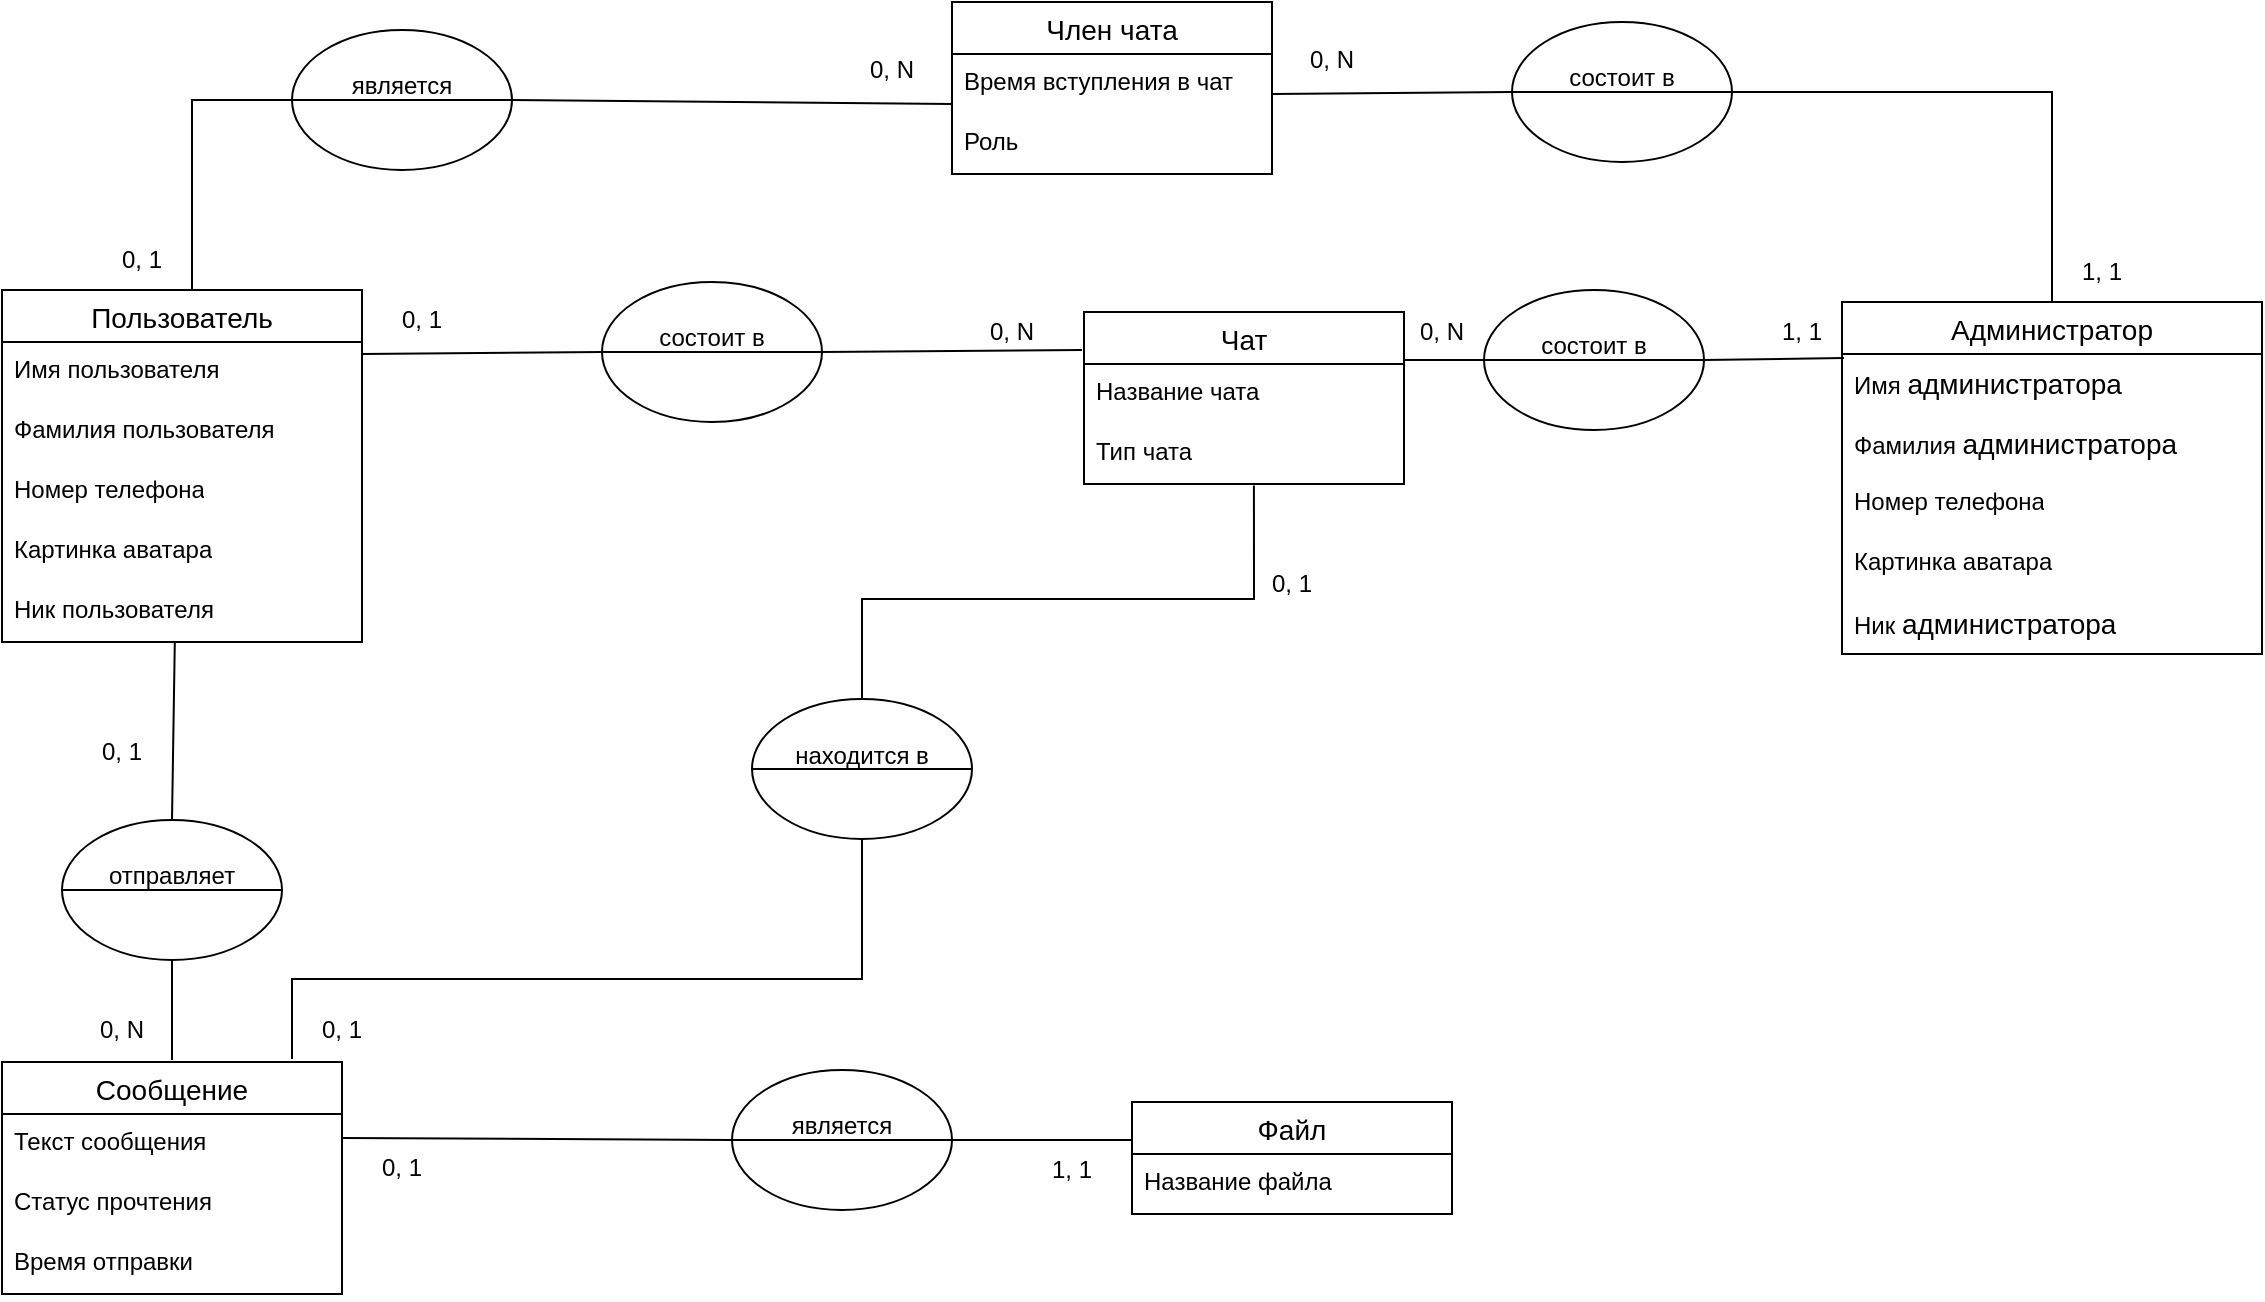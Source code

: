 <mxfile version="24.2.2" type="github">
  <diagram name="Страница — 1" id="1fpOavKm-f0vqZkRp41Z">
    <mxGraphModel dx="971" dy="1393" grid="1" gridSize="10" guides="1" tooltips="1" connect="1" arrows="1" fold="1" page="1" pageScale="1" pageWidth="827" pageHeight="1169" math="0" shadow="0">
      <root>
        <mxCell id="0" />
        <mxCell id="1" parent="0" />
        <mxCell id="FmINdvb60DTiulEJZK7I-1" value="Член чата" style="swimlane;fontStyle=0;childLayout=stackLayout;horizontal=1;startSize=26;horizontalStack=0;resizeParent=1;resizeParentMax=0;resizeLast=0;collapsible=1;marginBottom=0;align=center;fontSize=14;" vertex="1" parent="1">
          <mxGeometry x="2415" y="20" width="160" height="86" as="geometry" />
        </mxCell>
        <mxCell id="FmINdvb60DTiulEJZK7I-3" value="Время вступления в чат" style="text;strokeColor=none;fillColor=none;spacingLeft=4;spacingRight=4;overflow=hidden;rotatable=0;points=[[0,0.5],[1,0.5]];portConstraint=eastwest;fontSize=12;whiteSpace=wrap;html=1;" vertex="1" parent="FmINdvb60DTiulEJZK7I-1">
          <mxGeometry y="26" width="160" height="30" as="geometry" />
        </mxCell>
        <mxCell id="FmINdvb60DTiulEJZK7I-4" value="Роль" style="text;strokeColor=none;fillColor=none;spacingLeft=4;spacingRight=4;overflow=hidden;rotatable=0;points=[[0,0.5],[1,0.5]];portConstraint=eastwest;fontSize=12;whiteSpace=wrap;html=1;" vertex="1" parent="FmINdvb60DTiulEJZK7I-1">
          <mxGeometry y="56" width="160" height="30" as="geometry" />
        </mxCell>
        <mxCell id="FmINdvb60DTiulEJZK7I-5" value="Чат" style="swimlane;fontStyle=0;childLayout=stackLayout;horizontal=1;startSize=26;horizontalStack=0;resizeParent=1;resizeParentMax=0;resizeLast=0;collapsible=1;marginBottom=0;align=center;fontSize=14;" vertex="1" parent="1">
          <mxGeometry x="2481" y="175" width="160" height="86" as="geometry" />
        </mxCell>
        <mxCell id="FmINdvb60DTiulEJZK7I-7" value="Название чата" style="text;strokeColor=none;fillColor=none;spacingLeft=4;spacingRight=4;overflow=hidden;rotatable=0;points=[[0,0.5],[1,0.5]];portConstraint=eastwest;fontSize=12;whiteSpace=wrap;html=1;" vertex="1" parent="FmINdvb60DTiulEJZK7I-5">
          <mxGeometry y="26" width="160" height="30" as="geometry" />
        </mxCell>
        <mxCell id="FmINdvb60DTiulEJZK7I-8" value="Тип чата" style="text;strokeColor=none;fillColor=none;spacingLeft=4;spacingRight=4;overflow=hidden;rotatable=0;points=[[0,0.5],[1,0.5]];portConstraint=eastwest;fontSize=12;whiteSpace=wrap;html=1;" vertex="1" parent="FmINdvb60DTiulEJZK7I-5">
          <mxGeometry y="56" width="160" height="30" as="geometry" />
        </mxCell>
        <mxCell id="FmINdvb60DTiulEJZK7I-9" value="Пользователь" style="swimlane;fontStyle=0;childLayout=stackLayout;horizontal=1;startSize=26;horizontalStack=0;resizeParent=1;resizeParentMax=0;resizeLast=0;collapsible=1;marginBottom=0;align=center;fontSize=14;" vertex="1" parent="1">
          <mxGeometry x="1940" y="164" width="180" height="176" as="geometry" />
        </mxCell>
        <mxCell id="FmINdvb60DTiulEJZK7I-11" value="Имя пользователя" style="text;strokeColor=none;fillColor=none;spacingLeft=4;spacingRight=4;overflow=hidden;rotatable=0;points=[[0,0.5],[1,0.5]];portConstraint=eastwest;fontSize=12;whiteSpace=wrap;html=1;" vertex="1" parent="FmINdvb60DTiulEJZK7I-9">
          <mxGeometry y="26" width="180" height="30" as="geometry" />
        </mxCell>
        <mxCell id="FmINdvb60DTiulEJZK7I-12" value="Фамилия пользователя" style="text;strokeColor=none;fillColor=none;spacingLeft=4;spacingRight=4;overflow=hidden;rotatable=0;points=[[0,0.5],[1,0.5]];portConstraint=eastwest;fontSize=12;whiteSpace=wrap;html=1;" vertex="1" parent="FmINdvb60DTiulEJZK7I-9">
          <mxGeometry y="56" width="180" height="30" as="geometry" />
        </mxCell>
        <mxCell id="FmINdvb60DTiulEJZK7I-13" value="Номер телефона" style="text;strokeColor=none;fillColor=none;spacingLeft=4;spacingRight=4;overflow=hidden;rotatable=0;points=[[0,0.5],[1,0.5]];portConstraint=eastwest;fontSize=12;whiteSpace=wrap;html=1;" vertex="1" parent="FmINdvb60DTiulEJZK7I-9">
          <mxGeometry y="86" width="180" height="30" as="geometry" />
        </mxCell>
        <mxCell id="FmINdvb60DTiulEJZK7I-14" value="Картинка аватара" style="text;strokeColor=none;fillColor=none;spacingLeft=4;spacingRight=4;overflow=hidden;rotatable=0;points=[[0,0.5],[1,0.5]];portConstraint=eastwest;fontSize=12;whiteSpace=wrap;html=1;" vertex="1" parent="FmINdvb60DTiulEJZK7I-9">
          <mxGeometry y="116" width="180" height="30" as="geometry" />
        </mxCell>
        <mxCell id="FmINdvb60DTiulEJZK7I-15" value="Ник пользователя" style="text;strokeColor=none;fillColor=none;spacingLeft=4;spacingRight=4;overflow=hidden;rotatable=0;points=[[0,0.5],[1,0.5]];portConstraint=eastwest;fontSize=12;whiteSpace=wrap;html=1;" vertex="1" parent="FmINdvb60DTiulEJZK7I-9">
          <mxGeometry y="146" width="180" height="30" as="geometry" />
        </mxCell>
        <mxCell id="FmINdvb60DTiulEJZK7I-16" value="Сообщение" style="swimlane;fontStyle=0;childLayout=stackLayout;horizontal=1;startSize=26;horizontalStack=0;resizeParent=1;resizeParentMax=0;resizeLast=0;collapsible=1;marginBottom=0;align=center;fontSize=14;" vertex="1" parent="1">
          <mxGeometry x="1940" y="550" width="170" height="116" as="geometry" />
        </mxCell>
        <mxCell id="FmINdvb60DTiulEJZK7I-18" value="Текст сообщения" style="text;strokeColor=none;fillColor=none;spacingLeft=4;spacingRight=4;overflow=hidden;rotatable=0;points=[[0,0.5],[1,0.5]];portConstraint=eastwest;fontSize=12;whiteSpace=wrap;html=1;" vertex="1" parent="FmINdvb60DTiulEJZK7I-16">
          <mxGeometry y="26" width="170" height="30" as="geometry" />
        </mxCell>
        <mxCell id="FmINdvb60DTiulEJZK7I-19" value="Статус прочтения" style="text;strokeColor=none;fillColor=none;spacingLeft=4;spacingRight=4;overflow=hidden;rotatable=0;points=[[0,0.5],[1,0.5]];portConstraint=eastwest;fontSize=12;whiteSpace=wrap;html=1;" vertex="1" parent="FmINdvb60DTiulEJZK7I-16">
          <mxGeometry y="56" width="170" height="30" as="geometry" />
        </mxCell>
        <mxCell id="FmINdvb60DTiulEJZK7I-20" value="Время отправки" style="text;strokeColor=none;fillColor=none;spacingLeft=4;spacingRight=4;overflow=hidden;rotatable=0;points=[[0,0.5],[1,0.5]];portConstraint=eastwest;fontSize=12;whiteSpace=wrap;html=1;" vertex="1" parent="FmINdvb60DTiulEJZK7I-16">
          <mxGeometry y="86" width="170" height="30" as="geometry" />
        </mxCell>
        <mxCell id="FmINdvb60DTiulEJZK7I-21" value="Файл" style="swimlane;fontStyle=0;childLayout=stackLayout;horizontal=1;startSize=26;horizontalStack=0;resizeParent=1;resizeParentMax=0;resizeLast=0;collapsible=1;marginBottom=0;align=center;fontSize=14;" vertex="1" parent="1">
          <mxGeometry x="2505" y="570" width="160" height="56" as="geometry" />
        </mxCell>
        <mxCell id="FmINdvb60DTiulEJZK7I-23" value="Название файла" style="text;strokeColor=none;fillColor=none;spacingLeft=4;spacingRight=4;overflow=hidden;rotatable=0;points=[[0,0.5],[1,0.5]];portConstraint=eastwest;fontSize=12;whiteSpace=wrap;html=1;" vertex="1" parent="FmINdvb60DTiulEJZK7I-21">
          <mxGeometry y="26" width="160" height="30" as="geometry" />
        </mxCell>
        <mxCell id="FmINdvb60DTiulEJZK7I-24" value="Администратор" style="swimlane;fontStyle=0;childLayout=stackLayout;horizontal=1;startSize=26;horizontalStack=0;resizeParent=1;resizeParentMax=0;resizeLast=0;collapsible=1;marginBottom=0;align=center;fontSize=14;" vertex="1" parent="1">
          <mxGeometry x="2860" y="170" width="210" height="176" as="geometry" />
        </mxCell>
        <mxCell id="FmINdvb60DTiulEJZK7I-26" value="Имя&amp;nbsp;&lt;span style=&quot;font-size: 14px; text-align: center; text-wrap: nowrap;&quot;&gt;администратора&lt;/span&gt;" style="text;strokeColor=none;fillColor=none;spacingLeft=4;spacingRight=4;overflow=hidden;rotatable=0;points=[[0,0.5],[1,0.5]];portConstraint=eastwest;fontSize=12;whiteSpace=wrap;html=1;" vertex="1" parent="FmINdvb60DTiulEJZK7I-24">
          <mxGeometry y="26" width="210" height="30" as="geometry" />
        </mxCell>
        <mxCell id="FmINdvb60DTiulEJZK7I-27" value="Фамилия&amp;nbsp;&lt;span style=&quot;font-size: 14px; text-align: center; text-wrap: nowrap;&quot;&gt;администратора&lt;/span&gt;" style="text;strokeColor=none;fillColor=none;spacingLeft=4;spacingRight=4;overflow=hidden;rotatable=0;points=[[0,0.5],[1,0.5]];portConstraint=eastwest;fontSize=12;whiteSpace=wrap;html=1;" vertex="1" parent="FmINdvb60DTiulEJZK7I-24">
          <mxGeometry y="56" width="210" height="30" as="geometry" />
        </mxCell>
        <mxCell id="FmINdvb60DTiulEJZK7I-28" value="Номер телефона" style="text;strokeColor=none;fillColor=none;spacingLeft=4;spacingRight=4;overflow=hidden;rotatable=0;points=[[0,0.5],[1,0.5]];portConstraint=eastwest;fontSize=12;whiteSpace=wrap;html=1;" vertex="1" parent="FmINdvb60DTiulEJZK7I-24">
          <mxGeometry y="86" width="210" height="30" as="geometry" />
        </mxCell>
        <mxCell id="FmINdvb60DTiulEJZK7I-29" value="Картинка аватара" style="text;strokeColor=none;fillColor=none;spacingLeft=4;spacingRight=4;overflow=hidden;rotatable=0;points=[[0,0.5],[1,0.5]];portConstraint=eastwest;fontSize=12;whiteSpace=wrap;html=1;" vertex="1" parent="FmINdvb60DTiulEJZK7I-24">
          <mxGeometry y="116" width="210" height="30" as="geometry" />
        </mxCell>
        <mxCell id="FmINdvb60DTiulEJZK7I-30" value="Ник&amp;nbsp;&lt;span style=&quot;font-size: 14px; text-align: center; text-wrap: nowrap;&quot;&gt;администратора&lt;/span&gt;" style="text;strokeColor=none;fillColor=none;spacingLeft=4;spacingRight=4;overflow=hidden;rotatable=0;points=[[0,0.5],[1,0.5]];portConstraint=eastwest;fontSize=12;whiteSpace=wrap;html=1;" vertex="1" parent="FmINdvb60DTiulEJZK7I-24">
          <mxGeometry y="146" width="210" height="30" as="geometry" />
        </mxCell>
        <mxCell id="FmINdvb60DTiulEJZK7I-31" value="является&lt;div&gt;&lt;br/&gt;&lt;/div&gt;" style="ellipse;whiteSpace=wrap;html=1;" vertex="1" parent="1">
          <mxGeometry x="2305" y="554" width="110" height="70" as="geometry" />
        </mxCell>
        <mxCell id="FmINdvb60DTiulEJZK7I-32" value="" style="endArrow=none;html=1;rounded=0;exitX=0;exitY=0.5;exitDx=0;exitDy=0;entryX=1;entryY=0.5;entryDx=0;entryDy=0;" edge="1" parent="1" source="FmINdvb60DTiulEJZK7I-31" target="FmINdvb60DTiulEJZK7I-31">
          <mxGeometry width="50" height="50" relative="1" as="geometry">
            <mxPoint x="2335" y="595" as="sourcePoint" />
            <mxPoint x="2425" y="595" as="targetPoint" />
          </mxGeometry>
        </mxCell>
        <mxCell id="FmINdvb60DTiulEJZK7I-33" value="" style="endArrow=none;html=1;rounded=0;entryX=0;entryY=0.5;entryDx=0;entryDy=0;exitX=0;exitY=0;exitDx=0;exitDy=0;" edge="1" parent="1" target="FmINdvb60DTiulEJZK7I-31" source="FmINdvb60DTiulEJZK7I-35">
          <mxGeometry width="50" height="50" relative="1" as="geometry">
            <mxPoint x="2115" y="589" as="sourcePoint" />
            <mxPoint x="2195" y="489" as="targetPoint" />
          </mxGeometry>
        </mxCell>
        <mxCell id="FmINdvb60DTiulEJZK7I-34" value="" style="endArrow=none;html=1;rounded=0;entryX=0;entryY=0.25;entryDx=0;entryDy=0;exitX=1;exitY=0.5;exitDx=0;exitDy=0;" edge="1" parent="1" source="FmINdvb60DTiulEJZK7I-31">
          <mxGeometry width="50" height="50" relative="1" as="geometry">
            <mxPoint x="2145" y="539" as="sourcePoint" />
            <mxPoint x="2505" y="589" as="targetPoint" />
          </mxGeometry>
        </mxCell>
        <mxCell id="FmINdvb60DTiulEJZK7I-35" value="0, 1" style="text;html=1;align=center;verticalAlign=middle;whiteSpace=wrap;rounded=0;" vertex="1" parent="1">
          <mxGeometry x="2110" y="588" width="60" height="30" as="geometry" />
        </mxCell>
        <mxCell id="FmINdvb60DTiulEJZK7I-36" value="1, 1" style="text;html=1;align=center;verticalAlign=middle;whiteSpace=wrap;rounded=0;" vertex="1" parent="1">
          <mxGeometry x="2445" y="589" width="60" height="30" as="geometry" />
        </mxCell>
        <mxCell id="FmINdvb60DTiulEJZK7I-37" value="отправляет&lt;div&gt;&lt;br/&gt;&lt;/div&gt;" style="ellipse;whiteSpace=wrap;html=1;" vertex="1" parent="1">
          <mxGeometry x="1970" y="429" width="110" height="70" as="geometry" />
        </mxCell>
        <mxCell id="FmINdvb60DTiulEJZK7I-38" value="" style="endArrow=none;html=1;rounded=0;exitX=0;exitY=0.5;exitDx=0;exitDy=0;entryX=1;entryY=0.5;entryDx=0;entryDy=0;" edge="1" parent="1" source="FmINdvb60DTiulEJZK7I-37" target="FmINdvb60DTiulEJZK7I-37">
          <mxGeometry width="50" height="50" relative="1" as="geometry">
            <mxPoint x="2005" y="490" as="sourcePoint" />
            <mxPoint x="2095" y="490" as="targetPoint" />
          </mxGeometry>
        </mxCell>
        <mxCell id="FmINdvb60DTiulEJZK7I-39" value="" style="endArrow=none;html=1;rounded=0;exitX=0.5;exitY=0;exitDx=0;exitDy=0;entryX=0.48;entryY=1.007;entryDx=0;entryDy=0;entryPerimeter=0;" edge="1" parent="1" source="FmINdvb60DTiulEJZK7I-37" target="FmINdvb60DTiulEJZK7I-15">
          <mxGeometry width="50" height="50" relative="1" as="geometry">
            <mxPoint x="1835" y="409" as="sourcePoint" />
            <mxPoint x="2026" y="370" as="targetPoint" />
          </mxGeometry>
        </mxCell>
        <mxCell id="FmINdvb60DTiulEJZK7I-40" value="" style="endArrow=none;html=1;rounded=0;entryX=0.5;entryY=1;entryDx=0;entryDy=0;exitX=0.5;exitY=0;exitDx=0;exitDy=0;" edge="1" parent="1" target="FmINdvb60DTiulEJZK7I-37">
          <mxGeometry width="50" height="50" relative="1" as="geometry">
            <mxPoint x="2025" y="549" as="sourcePoint" />
            <mxPoint x="2034" y="381" as="targetPoint" />
          </mxGeometry>
        </mxCell>
        <mxCell id="FmINdvb60DTiulEJZK7I-41" value="0, N" style="text;html=1;align=center;verticalAlign=middle;whiteSpace=wrap;rounded=0;" vertex="1" parent="1">
          <mxGeometry x="1970" y="519" width="60" height="30" as="geometry" />
        </mxCell>
        <mxCell id="FmINdvb60DTiulEJZK7I-42" value="0, 1" style="text;html=1;align=center;verticalAlign=middle;whiteSpace=wrap;rounded=0;" vertex="1" parent="1">
          <mxGeometry x="1970" y="380" width="60" height="30" as="geometry" />
        </mxCell>
        <mxCell id="FmINdvb60DTiulEJZK7I-43" value="является&lt;div&gt;&lt;br/&gt;&lt;/div&gt;" style="ellipse;whiteSpace=wrap;html=1;" vertex="1" parent="1">
          <mxGeometry x="2085" y="34" width="110" height="70" as="geometry" />
        </mxCell>
        <mxCell id="FmINdvb60DTiulEJZK7I-44" value="" style="endArrow=none;html=1;rounded=0;exitX=0;exitY=0.5;exitDx=0;exitDy=0;entryX=1;entryY=0.5;entryDx=0;entryDy=0;" edge="1" parent="1" source="FmINdvb60DTiulEJZK7I-43" target="FmINdvb60DTiulEJZK7I-43">
          <mxGeometry width="50" height="50" relative="1" as="geometry">
            <mxPoint x="2045" y="70" as="sourcePoint" />
            <mxPoint x="2135" y="70" as="targetPoint" />
          </mxGeometry>
        </mxCell>
        <mxCell id="FmINdvb60DTiulEJZK7I-45" value="" style="endArrow=none;html=1;rounded=0;entryX=0;entryY=0.25;entryDx=0;entryDy=0;exitX=1;exitY=0.5;exitDx=0;exitDy=0;" edge="1" parent="1" source="FmINdvb60DTiulEJZK7I-43">
          <mxGeometry width="50" height="50" relative="1" as="geometry">
            <mxPoint x="2045" y="84" as="sourcePoint" />
            <mxPoint x="2415" y="71" as="targetPoint" />
          </mxGeometry>
        </mxCell>
        <mxCell id="FmINdvb60DTiulEJZK7I-46" value="" style="endArrow=none;html=1;rounded=0;entryX=0;entryY=0.5;entryDx=0;entryDy=0;exitX=0.5;exitY=0;exitDx=0;exitDy=0;" edge="1" parent="1" target="FmINdvb60DTiulEJZK7I-43">
          <mxGeometry width="50" height="50" relative="1" as="geometry">
            <mxPoint x="2035" y="164" as="sourcePoint" />
            <mxPoint x="2055" y="244" as="targetPoint" />
            <Array as="points">
              <mxPoint x="2035" y="69" />
            </Array>
          </mxGeometry>
        </mxCell>
        <mxCell id="FmINdvb60DTiulEJZK7I-47" value="0, 1" style="text;html=1;align=center;verticalAlign=middle;whiteSpace=wrap;rounded=0;" vertex="1" parent="1">
          <mxGeometry x="1980" y="134" width="60" height="30" as="geometry" />
        </mxCell>
        <mxCell id="FmINdvb60DTiulEJZK7I-48" value="0, N" style="text;html=1;align=center;verticalAlign=middle;whiteSpace=wrap;rounded=0;" vertex="1" parent="1">
          <mxGeometry x="2355" y="39" width="60" height="30" as="geometry" />
        </mxCell>
        <mxCell id="FmINdvb60DTiulEJZK7I-49" value="" style="endArrow=none;html=1;rounded=0;entryX=0.002;entryY=0.151;entryDx=0;entryDy=0;exitX=1;exitY=0.5;exitDx=0;exitDy=0;entryPerimeter=0;" edge="1" parent="1" source="FmINdvb60DTiulEJZK7I-50">
          <mxGeometry width="50" height="50" relative="1" as="geometry">
            <mxPoint x="2320" y="254" as="sourcePoint" />
            <mxPoint x="2480" y="194" as="targetPoint" />
          </mxGeometry>
        </mxCell>
        <mxCell id="FmINdvb60DTiulEJZK7I-50" value="состоит в&lt;div&gt;&lt;br/&gt;&lt;/div&gt;" style="ellipse;whiteSpace=wrap;html=1;" vertex="1" parent="1">
          <mxGeometry x="2240" y="160" width="110" height="70" as="geometry" />
        </mxCell>
        <mxCell id="FmINdvb60DTiulEJZK7I-51" value="" style="endArrow=none;html=1;rounded=0;exitX=0;exitY=0.5;exitDx=0;exitDy=0;entryX=1;entryY=0.5;entryDx=0;entryDy=0;" edge="1" parent="1" source="FmINdvb60DTiulEJZK7I-50" target="FmINdvb60DTiulEJZK7I-50">
          <mxGeometry width="50" height="50" relative="1" as="geometry">
            <mxPoint x="2170" y="250" as="sourcePoint" />
            <mxPoint x="2260" y="250" as="targetPoint" />
          </mxGeometry>
        </mxCell>
        <mxCell id="FmINdvb60DTiulEJZK7I-52" value="" style="endArrow=none;html=1;rounded=0;entryX=0;entryY=0.5;entryDx=0;entryDy=0;exitX=1;exitY=0.068;exitDx=0;exitDy=0;exitPerimeter=0;" edge="1" parent="1" target="FmINdvb60DTiulEJZK7I-50">
          <mxGeometry width="50" height="50" relative="1" as="geometry">
            <mxPoint x="2120" y="196" as="sourcePoint" />
            <mxPoint x="2201" y="234" as="targetPoint" />
          </mxGeometry>
        </mxCell>
        <mxCell id="FmINdvb60DTiulEJZK7I-53" value="0, 1" style="text;html=1;align=center;verticalAlign=middle;whiteSpace=wrap;rounded=0;" vertex="1" parent="1">
          <mxGeometry x="2120" y="164" width="60" height="30" as="geometry" />
        </mxCell>
        <mxCell id="FmINdvb60DTiulEJZK7I-54" value="0, N" style="text;html=1;align=center;verticalAlign=middle;whiteSpace=wrap;rounded=0;" vertex="1" parent="1">
          <mxGeometry x="2415" y="170" width="60" height="30" as="geometry" />
        </mxCell>
        <mxCell id="FmINdvb60DTiulEJZK7I-55" value="находится в&lt;div&gt;&lt;br/&gt;&lt;/div&gt;" style="ellipse;whiteSpace=wrap;html=1;" vertex="1" parent="1">
          <mxGeometry x="2315" y="368.5" width="110" height="70" as="geometry" />
        </mxCell>
        <mxCell id="FmINdvb60DTiulEJZK7I-56" value="" style="endArrow=none;html=1;rounded=0;exitX=0;exitY=0.5;exitDx=0;exitDy=0;entryX=1;entryY=0.5;entryDx=0;entryDy=0;" edge="1" parent="1" source="FmINdvb60DTiulEJZK7I-55" target="FmINdvb60DTiulEJZK7I-55">
          <mxGeometry width="50" height="50" relative="1" as="geometry">
            <mxPoint x="2275" y="429.5" as="sourcePoint" />
            <mxPoint x="2365" y="429.5" as="targetPoint" />
          </mxGeometry>
        </mxCell>
        <mxCell id="FmINdvb60DTiulEJZK7I-57" value="" style="endArrow=none;html=1;rounded=0;entryX=0.5;entryY=1;entryDx=0;entryDy=0;exitX=0.75;exitY=0;exitDx=0;exitDy=0;" edge="1" parent="1" target="FmINdvb60DTiulEJZK7I-55">
          <mxGeometry width="50" height="50" relative="1" as="geometry">
            <mxPoint x="2085" y="548.5" as="sourcePoint" />
            <mxPoint x="2195" y="368.5" as="targetPoint" />
            <Array as="points">
              <mxPoint x="2085" y="508.5" />
              <mxPoint x="2370" y="508.5" />
            </Array>
          </mxGeometry>
        </mxCell>
        <mxCell id="FmINdvb60DTiulEJZK7I-58" value="" style="endArrow=none;html=1;rounded=0;exitX=0.5;exitY=0;exitDx=0;exitDy=0;entryX=0.531;entryY=1.027;entryDx=0;entryDy=0;entryPerimeter=0;" edge="1" parent="1" source="FmINdvb60DTiulEJZK7I-55" target="FmINdvb60DTiulEJZK7I-8">
          <mxGeometry width="50" height="50" relative="1" as="geometry">
            <mxPoint x="2145" y="418.5" as="sourcePoint" />
            <mxPoint x="2610" y="340" as="targetPoint" />
            <Array as="points">
              <mxPoint x="2370" y="318.5" />
              <mxPoint x="2566" y="318.5" />
            </Array>
          </mxGeometry>
        </mxCell>
        <mxCell id="FmINdvb60DTiulEJZK7I-59" value="0, 1" style="text;html=1;align=center;verticalAlign=middle;whiteSpace=wrap;rounded=0;" vertex="1" parent="1">
          <mxGeometry x="2555" y="300" width="60" height="21.5" as="geometry" />
        </mxCell>
        <mxCell id="FmINdvb60DTiulEJZK7I-60" value="0, 1" style="text;html=1;align=center;verticalAlign=middle;whiteSpace=wrap;rounded=0;" vertex="1" parent="1">
          <mxGeometry x="2080" y="519" width="60" height="30" as="geometry" />
        </mxCell>
        <mxCell id="FmINdvb60DTiulEJZK7I-61" value="" style="endArrow=none;html=1;rounded=0;exitX=1;exitY=0.5;exitDx=0;exitDy=0;" edge="1" parent="1" source="FmINdvb60DTiulEJZK7I-62">
          <mxGeometry width="50" height="50" relative="1" as="geometry">
            <mxPoint x="2771" y="258" as="sourcePoint" />
            <mxPoint x="2861" y="198" as="targetPoint" />
          </mxGeometry>
        </mxCell>
        <mxCell id="FmINdvb60DTiulEJZK7I-62" value="состоит в&lt;div&gt;&lt;br/&gt;&lt;/div&gt;" style="ellipse;whiteSpace=wrap;html=1;" vertex="1" parent="1">
          <mxGeometry x="2681" y="164" width="110" height="70" as="geometry" />
        </mxCell>
        <mxCell id="FmINdvb60DTiulEJZK7I-63" value="" style="endArrow=none;html=1;rounded=0;exitX=0;exitY=0.5;exitDx=0;exitDy=0;entryX=1;entryY=0.5;entryDx=0;entryDy=0;" edge="1" parent="1" source="FmINdvb60DTiulEJZK7I-62" target="FmINdvb60DTiulEJZK7I-62">
          <mxGeometry width="50" height="50" relative="1" as="geometry">
            <mxPoint x="2621" y="254" as="sourcePoint" />
            <mxPoint x="2711" y="254" as="targetPoint" />
          </mxGeometry>
        </mxCell>
        <mxCell id="FmINdvb60DTiulEJZK7I-64" value="" style="endArrow=none;html=1;rounded=0;entryX=0;entryY=0.5;entryDx=0;entryDy=0;" edge="1" parent="1" target="FmINdvb60DTiulEJZK7I-62">
          <mxGeometry width="50" height="50" relative="1" as="geometry">
            <mxPoint x="2641" y="199" as="sourcePoint" />
            <mxPoint x="2652" y="238" as="targetPoint" />
          </mxGeometry>
        </mxCell>
        <mxCell id="FmINdvb60DTiulEJZK7I-65" value="1, 1" style="text;html=1;align=center;verticalAlign=middle;whiteSpace=wrap;rounded=0;" vertex="1" parent="1">
          <mxGeometry x="2810" y="170" width="60" height="30" as="geometry" />
        </mxCell>
        <mxCell id="FmINdvb60DTiulEJZK7I-66" value="0, N" style="text;html=1;align=center;verticalAlign=middle;whiteSpace=wrap;rounded=0;" vertex="1" parent="1">
          <mxGeometry x="2630" y="170" width="60" height="30" as="geometry" />
        </mxCell>
        <mxCell id="FmINdvb60DTiulEJZK7I-67" value="" style="endArrow=none;html=1;rounded=0;entryX=0.5;entryY=0;entryDx=0;entryDy=0;exitX=1;exitY=0.5;exitDx=0;exitDy=0;" edge="1" parent="1" source="FmINdvb60DTiulEJZK7I-68" target="FmINdvb60DTiulEJZK7I-24">
          <mxGeometry width="50" height="50" relative="1" as="geometry">
            <mxPoint x="2775" y="124" as="sourcePoint" />
            <mxPoint x="2935" y="64" as="targetPoint" />
            <Array as="points">
              <mxPoint x="2965" y="65" />
            </Array>
          </mxGeometry>
        </mxCell>
        <mxCell id="FmINdvb60DTiulEJZK7I-68" value="состоит в&lt;div&gt;&lt;br/&gt;&lt;/div&gt;" style="ellipse;whiteSpace=wrap;html=1;" vertex="1" parent="1">
          <mxGeometry x="2695" y="30" width="110" height="70" as="geometry" />
        </mxCell>
        <mxCell id="FmINdvb60DTiulEJZK7I-69" value="" style="endArrow=none;html=1;rounded=0;exitX=0;exitY=0.5;exitDx=0;exitDy=0;entryX=1;entryY=0.5;entryDx=0;entryDy=0;" edge="1" parent="1" source="FmINdvb60DTiulEJZK7I-68" target="FmINdvb60DTiulEJZK7I-68">
          <mxGeometry width="50" height="50" relative="1" as="geometry">
            <mxPoint x="2625" y="120" as="sourcePoint" />
            <mxPoint x="2715" y="120" as="targetPoint" />
          </mxGeometry>
        </mxCell>
        <mxCell id="FmINdvb60DTiulEJZK7I-70" value="" style="endArrow=none;html=1;rounded=0;entryX=0;entryY=0.5;entryDx=0;entryDy=0;exitX=1;exitY=0.068;exitDx=0;exitDy=0;exitPerimeter=0;" edge="1" parent="1" target="FmINdvb60DTiulEJZK7I-68">
          <mxGeometry width="50" height="50" relative="1" as="geometry">
            <mxPoint x="2575" y="66" as="sourcePoint" />
            <mxPoint x="2656" y="104" as="targetPoint" />
          </mxGeometry>
        </mxCell>
        <mxCell id="FmINdvb60DTiulEJZK7I-71" value="0, N" style="text;html=1;align=center;verticalAlign=middle;whiteSpace=wrap;rounded=0;" vertex="1" parent="1">
          <mxGeometry x="2575" y="34" width="60" height="30" as="geometry" />
        </mxCell>
        <mxCell id="FmINdvb60DTiulEJZK7I-72" value="1, 1" style="text;html=1;align=center;verticalAlign=middle;whiteSpace=wrap;rounded=0;" vertex="1" parent="1">
          <mxGeometry x="2960" y="140" width="60" height="30" as="geometry" />
        </mxCell>
      </root>
    </mxGraphModel>
  </diagram>
</mxfile>
